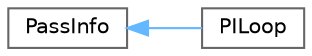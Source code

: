 digraph "类继承关系图"
{
 // LATEX_PDF_SIZE
  bgcolor="transparent";
  edge [fontname=Helvetica,fontsize=10,labelfontname=Helvetica,labelfontsize=10];
  node [fontname=Helvetica,fontsize=10,shape=box,height=0.2,width=0.4];
  rankdir="LR";
  Node0 [label="PassInfo",height=0.2,width=0.4,color="grey40", fillcolor="white", style="filled",URL="$class_pass_info.html",tooltip=" "];
  Node0 -> Node1 [dir="back",color="steelblue1",style="solid"];
  Node1 [label="PILoop",height=0.2,width=0.4,color="grey40", fillcolor="white", style="filled",URL="$class_p_i_loop.html",tooltip=" "];
}
